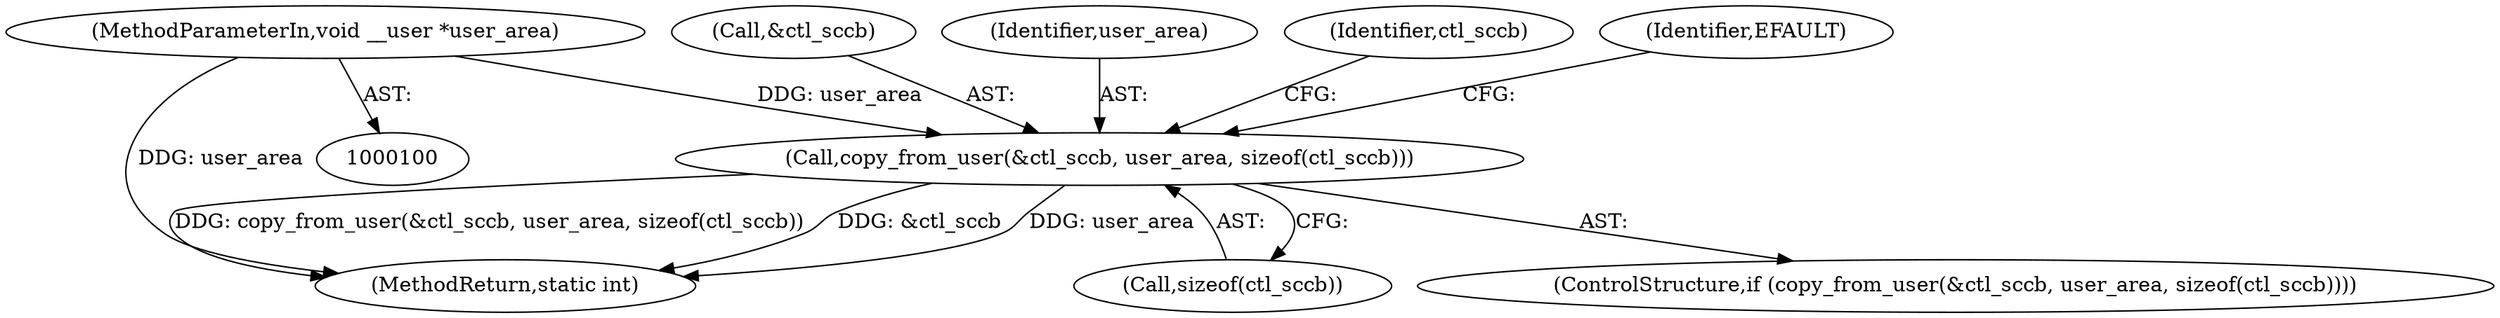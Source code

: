 digraph "0_linux_532c34b5fbf1687df63b3fcd5b2846312ac943c6@API" {
"1000108" [label="(Call,copy_from_user(&ctl_sccb, user_area, sizeof(ctl_sccb)))"];
"1000101" [label="(MethodParameterIn,void __user *user_area)"];
"1000109" [label="(Call,&ctl_sccb)"];
"1000111" [label="(Identifier,user_area)"];
"1000101" [label="(MethodParameterIn,void __user *user_area)"];
"1000121" [label="(Identifier,ctl_sccb)"];
"1000108" [label="(Call,copy_from_user(&ctl_sccb, user_area, sizeof(ctl_sccb)))"];
"1000112" [label="(Call,sizeof(ctl_sccb))"];
"1000200" [label="(MethodReturn,static int)"];
"1000116" [label="(Identifier,EFAULT)"];
"1000107" [label="(ControlStructure,if (copy_from_user(&ctl_sccb, user_area, sizeof(ctl_sccb))))"];
"1000108" -> "1000107"  [label="AST: "];
"1000108" -> "1000112"  [label="CFG: "];
"1000109" -> "1000108"  [label="AST: "];
"1000111" -> "1000108"  [label="AST: "];
"1000112" -> "1000108"  [label="AST: "];
"1000116" -> "1000108"  [label="CFG: "];
"1000121" -> "1000108"  [label="CFG: "];
"1000108" -> "1000200"  [label="DDG: copy_from_user(&ctl_sccb, user_area, sizeof(ctl_sccb))"];
"1000108" -> "1000200"  [label="DDG: &ctl_sccb"];
"1000108" -> "1000200"  [label="DDG: user_area"];
"1000101" -> "1000108"  [label="DDG: user_area"];
"1000101" -> "1000100"  [label="AST: "];
"1000101" -> "1000200"  [label="DDG: user_area"];
}
